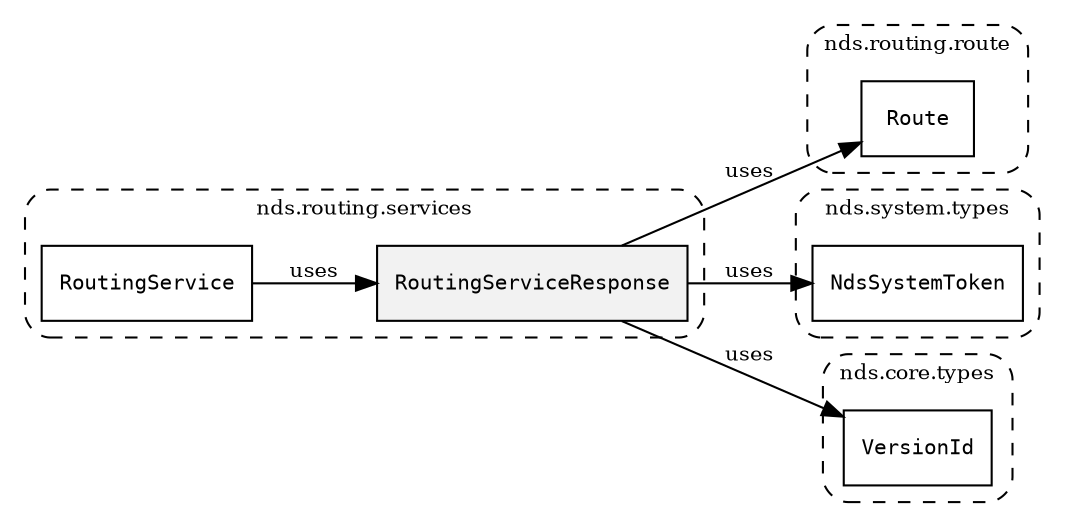 /**
 * This dot file creates symbol collaboration diagram for RoutingServiceResponse.
 */
digraph ZSERIO
{
    node [shape=box, fontsize=10];
    rankdir="LR";
    fontsize=10;
    tooltip="RoutingServiceResponse collaboration diagram";

    subgraph "cluster_nds.routing.services"
    {
        style="dashed, rounded";
        label="nds.routing.services";
        tooltip="Package nds.routing.services";
        href="../../../content/packages/nds.routing.services.html#Package-nds-routing-services";
        target="_parent";

        "RoutingServiceResponse" [style="filled", fillcolor="#0000000D", target="_parent", label=<<font face="monospace"><table align="center" border="0" cellspacing="0" cellpadding="0"><tr><td href="../../../content/packages/nds.routing.services.html#Structure-RoutingServiceResponse" title="Structure defined in nds.routing.services">RoutingServiceResponse</td></tr></table></font>>];
        "RoutingService" [target="_parent", label=<<font face="monospace"><table align="center" border="0" cellspacing="0" cellpadding="0"><tr><td href="../../../content/packages/nds.routing.services.html#Service-RoutingService" title="Service defined in nds.routing.services">RoutingService</td></tr></table></font>>];
    }

    subgraph "cluster_nds.routing.route"
    {
        style="dashed, rounded";
        label="nds.routing.route";
        tooltip="Package nds.routing.route";
        href="../../../content/packages/nds.routing.route.html#Package-nds-routing-route";
        target="_parent";

        "Route" [target="_parent", label=<<font face="monospace"><table align="center" border="0" cellspacing="0" cellpadding="0"><tr><td href="../../../content/packages/nds.routing.route.html#Structure-Route" title="Structure defined in nds.routing.route">Route</td></tr></table></font>>];
    }

    subgraph "cluster_nds.system.types"
    {
        style="dashed, rounded";
        label="nds.system.types";
        tooltip="Package nds.system.types";
        href="../../../content/packages/nds.system.types.html#Package-nds-system-types";
        target="_parent";

        "NdsSystemToken" [target="_parent", label=<<font face="monospace"><table align="center" border="0" cellspacing="0" cellpadding="0"><tr><td href="../../../content/packages/nds.system.types.html#Structure-NdsSystemToken" title="Structure defined in nds.system.types">NdsSystemToken</td></tr></table></font>>];
    }

    subgraph "cluster_nds.core.types"
    {
        style="dashed, rounded";
        label="nds.core.types";
        tooltip="Package nds.core.types";
        href="../../../content/packages/nds.core.types.html#Package-nds-core-types";
        target="_parent";

        "VersionId" [target="_parent", label=<<font face="monospace"><table align="center" border="0" cellspacing="0" cellpadding="0"><tr><td href="../../../content/packages/nds.core.types.html#Subtype-VersionId" title="Subtype defined in nds.core.types">VersionId</td></tr></table></font>>];
    }

    "RoutingServiceResponse" -> "Route" [label="uses", fontsize=10];
    "RoutingServiceResponse" -> "NdsSystemToken" [label="uses", fontsize=10];
    "RoutingServiceResponse" -> "VersionId" [label="uses", fontsize=10];
    "RoutingService" -> "RoutingServiceResponse" [label="uses", fontsize=10];
}
